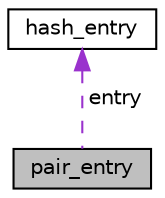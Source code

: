 digraph "pair_entry"
{
  edge [fontname="Helvetica",fontsize="10",labelfontname="Helvetica",labelfontsize="10"];
  node [fontname="Helvetica",fontsize="10",shape=record];
  Node1 [label="pair_entry",height=0.2,width=0.4,color="black", fillcolor="grey75", style="filled" fontcolor="black"];
  Node2 -> Node1 [dir="back",color="darkorchid3",fontsize="10",style="dashed",label=" entry" ,fontname="Helvetica"];
  Node2 [label="hash_entry",height=0.2,width=0.4,color="black", fillcolor="white", style="filled",URL="$structhash__entry.html"];
}
